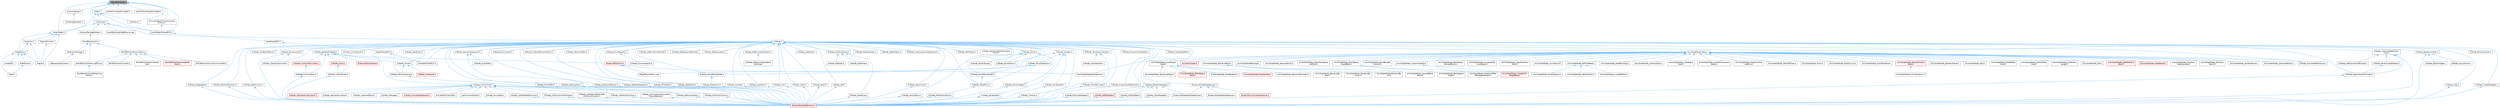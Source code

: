 digraph "ObjectResource.h"
{
 // INTERACTIVE_SVG=YES
 // LATEX_PDF_SIZE
  bgcolor="transparent";
  edge [fontname=Helvetica,fontsize=10,labelfontname=Helvetica,labelfontsize=10];
  node [fontname=Helvetica,fontsize=10,shape=box,height=0.2,width=0.4];
  Node1 [id="Node000001",label="ObjectResource.h",height=0.2,width=0.4,color="gray40", fillcolor="grey60", style="filled", fontcolor="black",tooltip=" "];
  Node1 -> Node2 [id="edge1_Node000001_Node000002",dir="back",color="steelblue1",style="solid",tooltip=" "];
  Node2 [id="Node000002",label="ArchiveUObjectFromStructured\lArchive.h",height=0.2,width=0.4,color="grey40", fillcolor="white", style="filled",URL="$d2/d52/ArchiveUObjectFromStructuredArchive_8h.html",tooltip=" "];
  Node2 -> Node3 [id="edge2_Node000002_Node000003",dir="back",color="steelblue1",style="solid",tooltip=" "];
  Node3 [id="Node000003",label="CoreUObjectSharedPCH.h",height=0.2,width=0.4,color="grey40", fillcolor="white", style="filled",URL="$de/d2f/CoreUObjectSharedPCH_8h.html",tooltip=" "];
  Node3 -> Node4 [id="edge3_Node000003_Node000004",dir="back",color="steelblue1",style="solid",tooltip=" "];
  Node4 [id="Node000004",label="SlateSharedPCH.h",height=0.2,width=0.4,color="grey40", fillcolor="white", style="filled",URL="$d1/dfc/SlateSharedPCH_8h.html",tooltip=" "];
  Node4 -> Node5 [id="edge4_Node000004_Node000005",dir="back",color="steelblue1",style="solid",tooltip=" "];
  Node5 [id="Node000005",label="EngineSharedPCH.h",height=0.2,width=0.4,color="grey40", fillcolor="white", style="filled",URL="$dc/dbb/EngineSharedPCH_8h.html",tooltip=" "];
  Node5 -> Node6 [id="edge5_Node000005_Node000006",dir="back",color="steelblue1",style="solid",tooltip=" "];
  Node6 [id="Node000006",label="UnrealEdSharedPCH.h",height=0.2,width=0.4,color="grey40", fillcolor="white", style="filled",URL="$d1/de6/UnrealEdSharedPCH_8h.html",tooltip=" "];
  Node1 -> Node7 [id="edge6_Node000001_Node000007",dir="back",color="steelblue1",style="solid",tooltip=" "];
  Node7 [id="Node000007",label="AsyncLoading2.h",height=0.2,width=0.4,color="grey40", fillcolor="white", style="filled",URL="$dd/db7/AsyncLoading2_8h.html",tooltip=" "];
  Node7 -> Node8 [id="edge7_Node000007_Node000008",dir="back",color="steelblue1",style="solid",tooltip=" "];
  Node8 [id="Node000008",label="ZenPackageHeader.h",height=0.2,width=0.4,color="grey40", fillcolor="white", style="filled",URL="$df/dfa/ZenPackageHeader_8h.html",tooltip=" "];
  Node1 -> Node9 [id="edge8_Node000001_Node000009",dir="back",color="steelblue1",style="solid",tooltip=" "];
  Node9 [id="Node000009",label="CoreUObject.h",height=0.2,width=0.4,color="grey40", fillcolor="white", style="filled",URL="$d0/ded/CoreUObject_8h.html",tooltip=" "];
  Node9 -> Node10 [id="edge9_Node000009_Node000010",dir="back",color="steelblue1",style="solid",tooltip=" "];
  Node10 [id="Node000010",label="Engine.h",height=0.2,width=0.4,color="grey40", fillcolor="white", style="filled",URL="$d1/d34/Public_2Engine_8h.html",tooltip=" "];
  Node9 -> Node11 [id="edge10_Node000009_Node000011",dir="back",color="steelblue1",style="solid",tooltip=" "];
  Node11 [id="Node000011",label="EngineMinimal.h",height=0.2,width=0.4,color="grey40", fillcolor="white", style="filled",URL="$d0/d2c/EngineMinimal_8h.html",tooltip=" "];
  Node11 -> Node10 [id="edge11_Node000011_Node000010",dir="back",color="steelblue1",style="solid",tooltip=" "];
  Node9 -> Node12 [id="edge12_Node000009_Node000012",dir="back",color="steelblue1",style="solid",tooltip=" "];
  Node12 [id="Node000012",label="SlateBasics.h",height=0.2,width=0.4,color="grey40", fillcolor="white", style="filled",URL="$da/d2f/SlateBasics_8h.html",tooltip=" "];
  Node12 -> Node10 [id="edge13_Node000012_Node000010",dir="back",color="steelblue1",style="solid",tooltip=" "];
  Node12 -> Node13 [id="edge14_Node000012_Node000013",dir="back",color="steelblue1",style="solid",tooltip=" "];
  Node13 [id="Node000013",label="Slate.h",height=0.2,width=0.4,color="grey40", fillcolor="white", style="filled",URL="$d2/dc0/Slate_8h.html",tooltip=" "];
  Node12 -> Node14 [id="edge15_Node000012_Node000014",dir="back",color="steelblue1",style="solid",tooltip=" "];
  Node14 [id="Node000014",label="SlateExtras.h",height=0.2,width=0.4,color="grey40", fillcolor="white", style="filled",URL="$d8/dec/SlateExtras_8h.html",tooltip=" "];
  Node14 -> Node13 [id="edge16_Node000014_Node000013",dir="back",color="steelblue1",style="solid",tooltip=" "];
  Node12 -> Node15 [id="edge17_Node000012_Node000015",dir="back",color="steelblue1",style="solid",tooltip=" "];
  Node15 [id="Node000015",label="UnrealEd.h",height=0.2,width=0.4,color="grey40", fillcolor="white", style="filled",URL="$d2/d5f/UnrealEd_8h.html",tooltip=" "];
  Node9 -> Node16 [id="edge18_Node000009_Node000016",dir="back",color="steelblue1",style="solid",tooltip=" "];
  Node16 [id="Node000016",label="SlateCore.h",height=0.2,width=0.4,color="grey40", fillcolor="white", style="filled",URL="$dc/d03/SlateCore_8h.html",tooltip=" "];
  Node16 -> Node10 [id="edge19_Node000016_Node000010",dir="back",color="steelblue1",style="solid",tooltip=" "];
  Node16 -> Node12 [id="edge20_Node000016_Node000012",dir="back",color="steelblue1",style="solid",tooltip=" "];
  Node1 -> Node3 [id="edge21_Node000001_Node000003",dir="back",color="steelblue1",style="solid",tooltip=" "];
  Node1 -> Node17 [id="edge22_Node000001_Node000017",dir="back",color="steelblue1",style="solid",tooltip=" "];
  Node17 [id="Node000017",label="JsonArchiveInputFormatter.h",height=0.2,width=0.4,color="grey40", fillcolor="white", style="filled",URL="$d7/dac/JsonArchiveInputFormatter_8h.html",tooltip=" "];
  Node1 -> Node18 [id="edge23_Node000001_Node000018",dir="back",color="steelblue1",style="solid",tooltip=" "];
  Node18 [id="Node000018",label="JsonArchiveOutputFormatter.h",height=0.2,width=0.4,color="grey40", fillcolor="white", style="filled",URL="$d7/d77/JsonArchiveOutputFormatter_8h.html",tooltip=" "];
  Node1 -> Node19 [id="edge24_Node000001_Node000019",dir="back",color="steelblue1",style="solid",tooltip=" "];
  Node19 [id="Node000019",label="Linker.h",height=0.2,width=0.4,color="grey40", fillcolor="white", style="filled",URL="$d8/d3d/Linker_8h.html",tooltip=" "];
  Node19 -> Node9 [id="edge25_Node000019_Node000009",dir="back",color="steelblue1",style="solid",tooltip=" "];
  Node19 -> Node3 [id="edge26_Node000019_Node000003",dir="back",color="steelblue1",style="solid",tooltip=" "];
  Node19 -> Node20 [id="edge27_Node000019_Node000020",dir="back",color="steelblue1",style="solid",tooltip=" "];
  Node20 [id="Node000020",label="LinkerLoad.h",height=0.2,width=0.4,color="grey40", fillcolor="white", style="filled",URL="$d7/def/LinkerLoad_8h.html",tooltip=" "];
  Node20 -> Node9 [id="edge28_Node000020_Node000009",dir="back",color="steelblue1",style="solid",tooltip=" "];
  Node20 -> Node3 [id="edge29_Node000020_Node000003",dir="back",color="steelblue1",style="solid",tooltip=" "];
  Node20 -> Node21 [id="edge30_Node000020_Node000021",dir="back",color="steelblue1",style="solid",tooltip=" "];
  Node21 [id="Node000021",label="ExternalPackageHelper.h",height=0.2,width=0.4,color="grey40", fillcolor="white", style="filled",URL="$d3/d2f/ExternalPackageHelper_8h.html",tooltip=" "];
  Node21 -> Node22 [id="edge31_Node000021_Node000022",dir="back",color="steelblue1",style="solid",tooltip=" "];
  Node22 [id="Node000022",label="WorldDataLayers.h",height=0.2,width=0.4,color="grey40", fillcolor="white", style="filled",URL="$d1/d1d/WorldDataLayers_8h.html",tooltip=" "];
  Node22 -> Node23 [id="edge32_Node000022_Node000023",dir="back",color="steelblue1",style="solid",tooltip=" "];
  Node23 [id="Node000023",label="DataLayerManager.h",height=0.2,width=0.4,color="grey40", fillcolor="white", style="filled",URL="$de/d96/DataLayerManager_8h.html",tooltip=" "];
  Node23 -> Node24 [id="edge33_Node000023_Node000024",dir="back",color="steelblue1",style="solid",tooltip=" "];
  Node24 [id="Node000024",label="DataLayerSubsystem.h",height=0.2,width=0.4,color="grey40", fillcolor="white", style="filled",URL="$d2/d5d/DataLayerSubsystem_8h.html",tooltip=" "];
  Node22 -> Node25 [id="edge34_Node000022_Node000025",dir="back",color="steelblue1",style="solid",tooltip=" "];
  Node25 [id="Node000025",label="WorldPartitionRuntimeHash.h",height=0.2,width=0.4,color="grey40", fillcolor="white", style="filled",URL="$d9/df1/WorldPartitionRuntimeHash_8h.html",tooltip=" "];
  Node25 -> Node26 [id="edge35_Node000025_Node000026",dir="back",color="steelblue1",style="solid",tooltip=" "];
  Node26 [id="Node000026",label="WorldPartitionConvertCommandlet.h",height=0.2,width=0.4,color="grey40", fillcolor="white", style="filled",URL="$db/d15/WorldPartitionConvertCommandlet_8h.html",tooltip=" "];
  Node25 -> Node27 [id="edge36_Node000025_Node000027",dir="back",color="steelblue1",style="solid",tooltip=" "];
  Node27 [id="Node000027",label="WorldPartitionConverter.h",height=0.2,width=0.4,color="grey40", fillcolor="white", style="filled",URL="$dc/df8/WorldPartitionConverter_8h.html",tooltip=" "];
  Node25 -> Node28 [id="edge37_Node000025_Node000028",dir="back",color="steelblue1",style="solid",tooltip=" "];
  Node28 [id="Node000028",label="WorldPartitionRuntimeHash\lSet.h",height=0.2,width=0.4,color="grey40", fillcolor="white", style="filled",URL="$d7/d94/WorldPartitionRuntimeHashSet_8h.html",tooltip=" "];
  Node25 -> Node29 [id="edge38_Node000025_Node000029",dir="back",color="steelblue1",style="solid",tooltip=" "];
  Node29 [id="Node000029",label="WorldPartitionRuntimeSpatial\lHash.h",height=0.2,width=0.4,color="red", fillcolor="#FFF0F0", style="filled",URL="$da/dbe/WorldPartitionRuntimeSpatialHash_8h.html",tooltip=" "];
  Node25 -> Node31 [id="edge39_Node000025_Node000031",dir="back",color="steelblue1",style="solid",tooltip=" "];
  Node31 [id="Node000031",label="WorldPartitionStreamingPolicy.h",height=0.2,width=0.4,color="grey40", fillcolor="white", style="filled",URL="$d8/d37/WorldPartitionStreamingPolicy_8h.html",tooltip=" "];
  Node31 -> Node32 [id="edge40_Node000031_Node000032",dir="back",color="steelblue1",style="solid",tooltip=" "];
  Node32 [id="Node000032",label="WorldPartitionLevelStreaming\lPolicy.h",height=0.2,width=0.4,color="grey40", fillcolor="white", style="filled",URL="$d4/d14/WorldPartitionLevelStreamingPolicy_8h.html",tooltip=" "];
  Node22 -> Node31 [id="edge41_Node000022_Node000031",dir="back",color="steelblue1",style="solid",tooltip=" "];
  Node20 -> Node33 [id="edge42_Node000020_Node000033",dir="back",color="steelblue1",style="solid",tooltip=" "];
  Node33 [id="Node000033",label="K2Node.h",height=0.2,width=0.4,color="grey40", fillcolor="white", style="filled",URL="$d5/d94/K2Node_8h.html",tooltip=" "];
  Node33 -> Node34 [id="edge43_Node000033_Node000034",dir="back",color="steelblue1",style="solid",tooltip=" "];
  Node34 [id="Node000034",label="AnimGraphNode_Base.h",height=0.2,width=0.4,color="grey40", fillcolor="white", style="filled",URL="$d0/dfb/AnimGraphNode__Base_8h.html",tooltip=" "];
  Node34 -> Node35 [id="edge44_Node000034_Node000035",dir="back",color="steelblue1",style="solid",tooltip=" "];
  Node35 [id="Node000035",label="AnimGraphNodeAlphaOptions.h",height=0.2,width=0.4,color="grey40", fillcolor="white", style="filled",URL="$d6/df6/AnimGraphNodeAlphaOptions_8h.html",tooltip=" "];
  Node34 -> Node36 [id="edge45_Node000034_Node000036",dir="back",color="steelblue1",style="solid",tooltip=" "];
  Node36 [id="Node000036",label="AnimGraphNodeBinding.h",height=0.2,width=0.4,color="grey40", fillcolor="white", style="filled",URL="$d6/d3b/AnimGraphNodeBinding_8h.html",tooltip=" "];
  Node34 -> Node37 [id="edge46_Node000034_Node000037",dir="back",color="steelblue1",style="solid",tooltip=" "];
  Node37 [id="Node000037",label="AnimGraphNode_ApplyAdditive.h",height=0.2,width=0.4,color="grey40", fillcolor="white", style="filled",URL="$da/d67/AnimGraphNode__ApplyAdditive_8h.html",tooltip=" "];
  Node34 -> Node38 [id="edge47_Node000034_Node000038",dir="back",color="steelblue1",style="solid",tooltip=" "];
  Node38 [id="Node000038",label="AnimGraphNode_ApplyMeshSpace\lAdditive.h",height=0.2,width=0.4,color="grey40", fillcolor="white", style="filled",URL="$dd/dc4/AnimGraphNode__ApplyMeshSpaceAdditive_8h.html",tooltip=" "];
  Node34 -> Node39 [id="edge48_Node000034_Node000039",dir="back",color="steelblue1",style="solid",tooltip=" "];
  Node39 [id="Node000039",label="AnimGraphNode_AssetPlayer\lBase.h",height=0.2,width=0.4,color="grey40", fillcolor="white", style="filled",URL="$d1/d4f/AnimGraphNode__AssetPlayerBase_8h.html",tooltip=" "];
  Node39 -> Node40 [id="edge49_Node000039_Node000040",dir="back",color="steelblue1",style="solid",tooltip=" "];
  Node40 [id="Node000040",label="AnimGraphNode_BlendSpace\lBase.h",height=0.2,width=0.4,color="red", fillcolor="#FFF0F0", style="filled",URL="$d7/d6d/AnimGraphNode__BlendSpaceBase_8h.html",tooltip=" "];
  Node39 -> Node45 [id="edge50_Node000039_Node000045",dir="back",color="steelblue1",style="solid",tooltip=" "];
  Node45 [id="Node000045",label="AnimGraphNode_PoseByName.h",height=0.2,width=0.4,color="grey40", fillcolor="white", style="filled",URL="$d7/d02/AnimGraphNode__PoseByName_8h.html",tooltip=" "];
  Node39 -> Node46 [id="edge51_Node000039_Node000046",dir="back",color="steelblue1",style="solid",tooltip=" "];
  Node46 [id="Node000046",label="AnimGraphNode_PoseHandler.h",height=0.2,width=0.4,color="red", fillcolor="#FFF0F0", style="filled",URL="$df/dfb/AnimGraphNode__PoseHandler_8h.html",tooltip=" "];
  Node39 -> Node49 [id="edge52_Node000039_Node000049",dir="back",color="steelblue1",style="solid",tooltip=" "];
  Node49 [id="Node000049",label="AnimGraphNode_SequenceEvaluator.h",height=0.2,width=0.4,color="grey40", fillcolor="white", style="filled",URL="$d1/d1c/AnimGraphNode__SequenceEvaluator_8h.html",tooltip=" "];
  Node39 -> Node50 [id="edge53_Node000039_Node000050",dir="back",color="steelblue1",style="solid",tooltip=" "];
  Node50 [id="Node000050",label="AnimGraphNode_SequencePlayer.h",height=0.2,width=0.4,color="grey40", fillcolor="white", style="filled",URL="$d2/d91/AnimGraphNode__SequencePlayer_8h.html",tooltip=" "];
  Node34 -> Node51 [id="edge54_Node000034_Node000051",dir="back",color="steelblue1",style="solid",tooltip=" "];
  Node51 [id="Node000051",label="AnimGraphNode_BlendBoneBy\lChannel.h",height=0.2,width=0.4,color="grey40", fillcolor="white", style="filled",URL="$de/da9/AnimGraphNode__BlendBoneByChannel_8h.html",tooltip=" "];
  Node34 -> Node52 [id="edge55_Node000034_Node000052",dir="back",color="steelblue1",style="solid",tooltip=" "];
  Node52 [id="Node000052",label="AnimGraphNode_BlendListBase.h",height=0.2,width=0.4,color="grey40", fillcolor="white", style="filled",URL="$d7/d20/AnimGraphNode__BlendListBase_8h.html",tooltip=" "];
  Node52 -> Node53 [id="edge56_Node000052_Node000053",dir="back",color="steelblue1",style="solid",tooltip=" "];
  Node53 [id="Node000053",label="AnimGraphNode_BlendListBy\lBool.h",height=0.2,width=0.4,color="grey40", fillcolor="white", style="filled",URL="$d9/d9d/AnimGraphNode__BlendListByBool_8h.html",tooltip=" "];
  Node52 -> Node54 [id="edge57_Node000052_Node000054",dir="back",color="steelblue1",style="solid",tooltip=" "];
  Node54 [id="Node000054",label="AnimGraphNode_BlendListBy\lEnum.h",height=0.2,width=0.4,color="grey40", fillcolor="white", style="filled",URL="$de/d60/AnimGraphNode__BlendListByEnum_8h.html",tooltip=" "];
  Node52 -> Node55 [id="edge58_Node000052_Node000055",dir="back",color="steelblue1",style="solid",tooltip=" "];
  Node55 [id="Node000055",label="AnimGraphNode_BlendListBy\lInt.h",height=0.2,width=0.4,color="grey40", fillcolor="white", style="filled",URL="$dc/df2/AnimGraphNode__BlendListByInt_8h.html",tooltip=" "];
  Node52 -> Node56 [id="edge59_Node000052_Node000056",dir="back",color="steelblue1",style="solid",tooltip=" "];
  Node56 [id="Node000056",label="AnimGraphNode_LayeredBone\lBlend.h",height=0.2,width=0.4,color="grey40", fillcolor="white", style="filled",URL="$d2/d01/AnimGraphNode__LayeredBoneBlend_8h.html",tooltip=" "];
  Node34 -> Node57 [id="edge60_Node000034_Node000057",dir="back",color="steelblue1",style="solid",tooltip=" "];
  Node57 [id="Node000057",label="AnimGraphNode_BlendSpace\lGraphBase.h",height=0.2,width=0.4,color="grey40", fillcolor="white", style="filled",URL="$d6/d44/AnimGraphNode__BlendSpaceGraphBase_8h.html",tooltip=" "];
  Node57 -> Node58 [id="edge61_Node000057_Node000058",dir="back",color="steelblue1",style="solid",tooltip=" "];
  Node58 [id="Node000058",label="AnimGraphNode_BlendSpace\lGraph.h",height=0.2,width=0.4,color="grey40", fillcolor="white", style="filled",URL="$d7/d81/AnimGraphNode__BlendSpaceGraph_8h.html",tooltip=" "];
  Node57 -> Node59 [id="edge62_Node000057_Node000059",dir="back",color="steelblue1",style="solid",tooltip=" "];
  Node59 [id="Node000059",label="AnimGraphNode_RotationOffset\lBlendSpaceGraph.h",height=0.2,width=0.4,color="grey40", fillcolor="white", style="filled",URL="$d0/d4c/AnimGraphNode__RotationOffsetBlendSpaceGraph_8h.html",tooltip=" "];
  Node34 -> Node60 [id="edge63_Node000034_Node000060",dir="back",color="steelblue1",style="solid",tooltip=" "];
  Node60 [id="Node000060",label="AnimGraphNode_BlendSpace\lSampleResult.h",height=0.2,width=0.4,color="grey40", fillcolor="white", style="filled",URL="$de/df8/AnimGraphNode__BlendSpaceSampleResult_8h.html",tooltip=" "];
  Node34 -> Node61 [id="edge64_Node000034_Node000061",dir="back",color="steelblue1",style="solid",tooltip=" "];
  Node61 [id="Node000061",label="AnimGraphNode_ComponentTo\lLocalSpace.h",height=0.2,width=0.4,color="grey40", fillcolor="white", style="filled",URL="$d1/d3f/AnimGraphNode__ComponentToLocalSpace_8h.html",tooltip=" "];
  Node34 -> Node62 [id="edge65_Node000034_Node000062",dir="back",color="steelblue1",style="solid",tooltip=" "];
  Node62 [id="Node000062",label="AnimGraphNode_CopyPoseFrom\lMesh.h",height=0.2,width=0.4,color="grey40", fillcolor="white", style="filled",URL="$d6/d71/AnimGraphNode__CopyPoseFromMesh_8h.html",tooltip=" "];
  Node34 -> Node63 [id="edge66_Node000034_Node000063",dir="back",color="steelblue1",style="solid",tooltip=" "];
  Node63 [id="Node000063",label="AnimGraphNode_CurveSource.h",height=0.2,width=0.4,color="grey40", fillcolor="white", style="filled",URL="$dc/de5/AnimGraphNode__CurveSource_8h.html",tooltip=" "];
  Node34 -> Node64 [id="edge67_Node000034_Node000064",dir="back",color="steelblue1",style="solid",tooltip=" "];
  Node64 [id="Node000064",label="AnimGraphNode_CustomProperty.h",height=0.2,width=0.4,color="grey40", fillcolor="white", style="filled",URL="$d8/d3f/AnimGraphNode__CustomProperty_8h.html",tooltip=" "];
  Node64 -> Node65 [id="edge68_Node000064_Node000065",dir="back",color="steelblue1",style="solid",tooltip=" "];
  Node65 [id="Node000065",label="AnimGraphNode_LinkedAnim\lGraphBase.h",height=0.2,width=0.4,color="red", fillcolor="#FFF0F0", style="filled",URL="$d5/de1/AnimGraphNode__LinkedAnimGraphBase_8h.html",tooltip=" "];
  Node34 -> Node68 [id="edge69_Node000034_Node000068",dir="back",color="steelblue1",style="solid",tooltip=" "];
  Node68 [id="Node000068",label="AnimGraphNode_DeadBlending.h",height=0.2,width=0.4,color="grey40", fillcolor="white", style="filled",URL="$d8/d73/AnimGraphNode__DeadBlending_8h.html",tooltip=" "];
  Node34 -> Node69 [id="edge70_Node000034_Node000069",dir="back",color="steelblue1",style="solid",tooltip=" "];
  Node69 [id="Node000069",label="AnimGraphNode_Inertialization.h",height=0.2,width=0.4,color="grey40", fillcolor="white", style="filled",URL="$d7/d66/AnimGraphNode__Inertialization_8h.html",tooltip=" "];
  Node34 -> Node70 [id="edge71_Node000034_Node000070",dir="back",color="steelblue1",style="solid",tooltip=" "];
  Node70 [id="Node000070",label="AnimGraphNode_LinkedInput\lPose.h",height=0.2,width=0.4,color="grey40", fillcolor="white", style="filled",URL="$d7/d8c/AnimGraphNode__LinkedInputPose_8h.html",tooltip=" "];
  Node34 -> Node71 [id="edge72_Node000034_Node000071",dir="back",color="steelblue1",style="solid",tooltip=" "];
  Node71 [id="Node000071",label="AnimGraphNode_LocalToComponent\lSpace.h",height=0.2,width=0.4,color="grey40", fillcolor="white", style="filled",URL="$d6/d01/AnimGraphNode__LocalToComponentSpace_8h.html",tooltip=" "];
  Node34 -> Node72 [id="edge73_Node000034_Node000072",dir="back",color="steelblue1",style="solid",tooltip=" "];
  Node72 [id="Node000072",label="AnimGraphNode_MakeDynamic\lAdditive.h",height=0.2,width=0.4,color="grey40", fillcolor="white", style="filled",URL="$d4/dc9/AnimGraphNode__MakeDynamicAdditive_8h.html",tooltip=" "];
  Node34 -> Node73 [id="edge74_Node000034_Node000073",dir="back",color="steelblue1",style="solid",tooltip=" "];
  Node73 [id="Node000073",label="AnimGraphNode_MeshRefPose.h",height=0.2,width=0.4,color="grey40", fillcolor="white", style="filled",URL="$d3/d58/AnimGraphNode__MeshRefPose_8h.html",tooltip=" "];
  Node34 -> Node74 [id="edge75_Node000034_Node000074",dir="back",color="steelblue1",style="solid",tooltip=" "];
  Node74 [id="Node000074",label="AnimGraphNode_Mirror.h",height=0.2,width=0.4,color="grey40", fillcolor="white", style="filled",URL="$de/d96/AnimGraphNode__Mirror_8h.html",tooltip=" "];
  Node34 -> Node75 [id="edge76_Node000034_Node000075",dir="back",color="steelblue1",style="solid",tooltip=" "];
  Node75 [id="Node000075",label="AnimGraphNode_ModifyCurve.h",height=0.2,width=0.4,color="grey40", fillcolor="white", style="filled",URL="$d5/d09/AnimGraphNode__ModifyCurve_8h.html",tooltip=" "];
  Node34 -> Node76 [id="edge77_Node000034_Node000076",dir="back",color="steelblue1",style="solid",tooltip=" "];
  Node76 [id="Node000076",label="AnimGraphNode_MultiWayBlend.h",height=0.2,width=0.4,color="grey40", fillcolor="white", style="filled",URL="$dd/dcb/AnimGraphNode__MultiWayBlend_8h.html",tooltip=" "];
  Node34 -> Node77 [id="edge78_Node000034_Node000077",dir="back",color="steelblue1",style="solid",tooltip=" "];
  Node77 [id="Node000077",label="AnimGraphNode_PoseSnapshot.h",height=0.2,width=0.4,color="grey40", fillcolor="white", style="filled",URL="$d1/d92/AnimGraphNode__PoseSnapshot_8h.html",tooltip=" "];
  Node34 -> Node78 [id="edge79_Node000034_Node000078",dir="back",color="steelblue1",style="solid",tooltip=" "];
  Node78 [id="Node000078",label="AnimGraphNode_RandomPlayer.h",height=0.2,width=0.4,color="grey40", fillcolor="white", style="filled",URL="$dc/d48/AnimGraphNode__RandomPlayer_8h.html",tooltip=" "];
  Node34 -> Node79 [id="edge80_Node000034_Node000079",dir="back",color="steelblue1",style="solid",tooltip=" "];
  Node79 [id="Node000079",label="AnimGraphNode_RefPoseBase.h",height=0.2,width=0.4,color="grey40", fillcolor="white", style="filled",URL="$d8/d34/AnimGraphNode__RefPoseBase_8h.html",tooltip=" "];
  Node79 -> Node80 [id="edge81_Node000079_Node000080",dir="back",color="steelblue1",style="solid",tooltip=" "];
  Node80 [id="Node000080",label="AnimGraphNode_IdentityPose.h",height=0.2,width=0.4,color="grey40", fillcolor="white", style="filled",URL="$d8/dac/AnimGraphNode__IdentityPose_8h.html",tooltip=" "];
  Node79 -> Node81 [id="edge82_Node000079_Node000081",dir="back",color="steelblue1",style="solid",tooltip=" "];
  Node81 [id="Node000081",label="AnimGraphNode_LocalRefPose.h",height=0.2,width=0.4,color="grey40", fillcolor="white", style="filled",URL="$df/d6f/AnimGraphNode__LocalRefPose_8h.html",tooltip=" "];
  Node79 -> Node77 [id="edge83_Node000079_Node000077",dir="back",color="steelblue1",style="solid",tooltip=" "];
  Node34 -> Node82 [id="edge84_Node000034_Node000082",dir="back",color="steelblue1",style="solid",tooltip=" "];
  Node82 [id="Node000082",label="AnimGraphNode_Root.h",height=0.2,width=0.4,color="grey40", fillcolor="white", style="filled",URL="$d2/d39/AnimGraphNode__Root_8h.html",tooltip=" "];
  Node34 -> Node83 [id="edge85_Node000034_Node000083",dir="back",color="steelblue1",style="solid",tooltip=" "];
  Node83 [id="Node000083",label="AnimGraphNode_RotateRoot\lBone.h",height=0.2,width=0.4,color="grey40", fillcolor="white", style="filled",URL="$d4/de0/AnimGraphNode__RotateRootBone_8h.html",tooltip=" "];
  Node34 -> Node84 [id="edge86_Node000034_Node000084",dir="back",color="steelblue1",style="solid",tooltip=" "];
  Node84 [id="Node000084",label="AnimGraphNode_SaveCached\lPose.h",height=0.2,width=0.4,color="grey40", fillcolor="white", style="filled",URL="$df/d5e/AnimGraphNode__SaveCachedPose_8h.html",tooltip=" "];
  Node34 -> Node85 [id="edge87_Node000034_Node000085",dir="back",color="steelblue1",style="solid",tooltip=" "];
  Node85 [id="Node000085",label="AnimGraphNode_ScaleChain\lLength.h",height=0.2,width=0.4,color="grey40", fillcolor="white", style="filled",URL="$d9/df8/AnimGraphNode__ScaleChainLength_8h.html",tooltip=" "];
  Node34 -> Node86 [id="edge88_Node000034_Node000086",dir="back",color="steelblue1",style="solid",tooltip=" "];
  Node86 [id="Node000086",label="AnimGraphNode_SkeletalControl\lBase.h",height=0.2,width=0.4,color="red", fillcolor="#FFF0F0", style="filled",URL="$d9/dff/AnimGraphNode__SkeletalControlBase_8h.html",tooltip=" "];
  Node86 -> Node87 [id="edge89_Node000086_Node000087",dir="back",color="steelblue1",style="solid",tooltip=" "];
  Node87 [id="Node000087",label="AnimGraphNode_AnimDynamics.h",height=0.2,width=0.4,color="grey40", fillcolor="white", style="filled",URL="$da/dc2/AnimGraphNode__AnimDynamics_8h.html",tooltip=" "];
  Node34 -> Node111 [id="edge90_Node000034_Node000111",dir="back",color="steelblue1",style="solid",tooltip=" "];
  Node111 [id="Node000111",label="AnimGraphNode_Slot.h",height=0.2,width=0.4,color="grey40", fillcolor="white", style="filled",URL="$df/d63/AnimGraphNode__Slot_8h.html",tooltip=" "];
  Node34 -> Node112 [id="edge91_Node000034_Node000112",dir="back",color="steelblue1",style="solid",tooltip=" "];
  Node112 [id="Node000112",label="AnimGraphNode_StateMachine\lBase.h",height=0.2,width=0.4,color="red", fillcolor="#FFF0F0", style="filled",URL="$dc/d11/AnimGraphNode__StateMachineBase_8h.html",tooltip=" "];
  Node34 -> Node114 [id="edge92_Node000034_Node000114",dir="back",color="steelblue1",style="solid",tooltip=" "];
  Node114 [id="Node000114",label="AnimGraphNode_StateResult.h",height=0.2,width=0.4,color="red", fillcolor="#FFF0F0", style="filled",URL="$d3/d7e/AnimGraphNode__StateResult_8h.html",tooltip=" "];
  Node34 -> Node116 [id="edge93_Node000034_Node000116",dir="back",color="steelblue1",style="solid",tooltip=" "];
  Node116 [id="Node000116",label="AnimGraphNode_Transition\lPoseEvaluator.h",height=0.2,width=0.4,color="grey40", fillcolor="white", style="filled",URL="$d8/dec/AnimGraphNode__TransitionPoseEvaluator_8h.html",tooltip=" "];
  Node34 -> Node117 [id="edge94_Node000034_Node000117",dir="back",color="steelblue1",style="solid",tooltip=" "];
  Node117 [id="Node000117",label="AnimGraphNode_Transition\lResult.h",height=0.2,width=0.4,color="grey40", fillcolor="white", style="filled",URL="$d7/d74/AnimGraphNode__TransitionResult_8h.html",tooltip=" "];
  Node34 -> Node118 [id="edge95_Node000034_Node000118",dir="back",color="steelblue1",style="solid",tooltip=" "];
  Node118 [id="Node000118",label="AnimGraphNode_TwoWayBlend.h",height=0.2,width=0.4,color="grey40", fillcolor="white", style="filled",URL="$d0/df0/AnimGraphNode__TwoWayBlend_8h.html",tooltip=" "];
  Node34 -> Node119 [id="edge96_Node000034_Node000119",dir="back",color="steelblue1",style="solid",tooltip=" "];
  Node119 [id="Node000119",label="AnimGraphNode_UseCachedPose.h",height=0.2,width=0.4,color="grey40", fillcolor="white", style="filled",URL="$d8/d30/AnimGraphNode__UseCachedPose_8h.html",tooltip=" "];
  Node34 -> Node120 [id="edge97_Node000034_Node000120",dir="back",color="steelblue1",style="solid",tooltip=" "];
  Node120 [id="Node000120",label="AnimationGraph.h",height=0.2,width=0.4,color="red", fillcolor="#FFF0F0", style="filled",URL="$df/d2e/AnimationGraph_8h.html",tooltip=" "];
  Node34 -> Node125 [id="edge98_Node000034_Node000125",dir="back",color="steelblue1",style="solid",tooltip=" "];
  Node125 [id="Node000125",label="K2Node_AnimNodeReference.h",height=0.2,width=0.4,color="grey40", fillcolor="white", style="filled",URL="$d2/d81/K2Node__AnimNodeReference_8h.html",tooltip=" "];
  Node33 -> Node126 [id="edge99_Node000033_Node000126",dir="back",color="steelblue1",style="solid",tooltip=" "];
  Node126 [id="Node000126",label="BlueprintFieldNodeSpawner.h",height=0.2,width=0.4,color="grey40", fillcolor="white", style="filled",URL="$da/d70/BlueprintFieldNodeSpawner_8h.html",tooltip=" "];
  Node126 -> Node127 [id="edge100_Node000126_Node000127",dir="back",color="steelblue1",style="solid",tooltip=" "];
  Node127 [id="Node000127",label="BlueprintDelegateNodeSpawner.h",height=0.2,width=0.4,color="grey40", fillcolor="white", style="filled",URL="$dc/d16/BlueprintDelegateNodeSpawner_8h.html",tooltip=" "];
  Node126 -> Node128 [id="edge101_Node000126_Node000128",dir="back",color="steelblue1",style="solid",tooltip=" "];
  Node128 [id="Node000128",label="BlueprintFunctionNodeSpawner.h",height=0.2,width=0.4,color="red", fillcolor="#FFF0F0", style="filled",URL="$d0/d59/BlueprintFunctionNodeSpawner_8h.html",tooltip=" "];
  Node126 -> Node130 [id="edge102_Node000126_Node000130",dir="back",color="steelblue1",style="solid",tooltip=" "];
  Node130 [id="Node000130",label="BlueprintVariableNodeSpawner.h",height=0.2,width=0.4,color="grey40", fillcolor="white", style="filled",URL="$db/dba/BlueprintVariableNodeSpawner_8h.html",tooltip=" "];
  Node33 -> Node125 [id="edge103_Node000033_Node000125",dir="back",color="steelblue1",style="solid",tooltip=" "];
  Node33 -> Node131 [id="edge104_Node000033_Node000131",dir="back",color="steelblue1",style="solid",tooltip=" "];
  Node131 [id="Node000131",label="K2Node_AssignmentStatement.h",height=0.2,width=0.4,color="grey40", fillcolor="white", style="filled",URL="$d1/d32/K2Node__AssignmentStatement_8h.html",tooltip=" "];
  Node131 -> Node132 [id="edge105_Node000131_Node000132",dir="back",color="steelblue1",style="solid",tooltip=" "];
  Node132 [id="Node000132",label="BlueprintGraphDefinitions.h",height=0.2,width=0.4,color="red", fillcolor="#FFF0F0", style="filled",URL="$d7/d5e/BlueprintGraphDefinitions_8h.html",tooltip=" "];
  Node33 -> Node134 [id="edge106_Node000033_Node000134",dir="back",color="steelblue1",style="solid",tooltip=" "];
  Node134 [id="Node000134",label="K2Node_BaseAsyncTask.h",height=0.2,width=0.4,color="grey40", fillcolor="white", style="filled",URL="$d5/db7/K2Node__BaseAsyncTask_8h.html",tooltip=" "];
  Node134 -> Node132 [id="edge107_Node000134_Node000132",dir="back",color="steelblue1",style="solid",tooltip=" "];
  Node134 -> Node135 [id="edge108_Node000134_Node000135",dir="back",color="steelblue1",style="solid",tooltip=" "];
  Node135 [id="Node000135",label="K2Node_AsyncAction.h",height=0.2,width=0.4,color="grey40", fillcolor="white", style="filled",URL="$df/d26/K2Node__AsyncAction_8h.html",tooltip=" "];
  Node134 -> Node136 [id="edge109_Node000134_Node000136",dir="back",color="steelblue1",style="solid",tooltip=" "];
  Node136 [id="Node000136",label="K2Node_PlayMontage.h",height=0.2,width=0.4,color="grey40", fillcolor="white", style="filled",URL="$d6/d6a/K2Node__PlayMontage_8h.html",tooltip=" "];
  Node33 -> Node137 [id="edge110_Node000033_Node000137",dir="back",color="steelblue1",style="solid",tooltip=" "];
  Node137 [id="Node000137",label="K2Node_BaseMCDelegate.h",height=0.2,width=0.4,color="grey40", fillcolor="white", style="filled",URL="$dd/d9b/K2Node__BaseMCDelegate_8h.html",tooltip=" "];
  Node137 -> Node127 [id="edge111_Node000137_Node000127",dir="back",color="steelblue1",style="solid",tooltip=" "];
  Node137 -> Node138 [id="edge112_Node000137_Node000138",dir="back",color="steelblue1",style="solid",tooltip=" "];
  Node138 [id="Node000138",label="K2Node_AddDelegate.h",height=0.2,width=0.4,color="red", fillcolor="#FFF0F0", style="filled",URL="$d5/dc7/K2Node__AddDelegate_8h.html",tooltip=" "];
  Node138 -> Node132 [id="edge113_Node000138_Node000132",dir="back",color="steelblue1",style="solid",tooltip=" "];
  Node137 -> Node140 [id="edge114_Node000137_Node000140",dir="back",color="steelblue1",style="solid",tooltip=" "];
  Node140 [id="Node000140",label="K2Node_CallDelegate.h",height=0.2,width=0.4,color="grey40", fillcolor="white", style="filled",URL="$db/de6/K2Node__CallDelegate_8h.html",tooltip=" "];
  Node140 -> Node132 [id="edge115_Node000140_Node000132",dir="back",color="steelblue1",style="solid",tooltip=" "];
  Node137 -> Node141 [id="edge116_Node000137_Node000141",dir="back",color="steelblue1",style="solid",tooltip=" "];
  Node141 [id="Node000141",label="K2Node_ClearDelegate.h",height=0.2,width=0.4,color="grey40", fillcolor="white", style="filled",URL="$dd/d78/K2Node__ClearDelegate_8h.html",tooltip=" "];
  Node141 -> Node132 [id="edge117_Node000141_Node000132",dir="back",color="steelblue1",style="solid",tooltip=" "];
  Node137 -> Node142 [id="edge118_Node000137_Node000142",dir="back",color="steelblue1",style="solid",tooltip=" "];
  Node142 [id="Node000142",label="K2Node_RemoveDelegate.h",height=0.2,width=0.4,color="grey40", fillcolor="white", style="filled",URL="$dd/d54/K2Node__RemoveDelegate_8h.html",tooltip=" "];
  Node142 -> Node132 [id="edge119_Node000142_Node000132",dir="back",color="steelblue1",style="solid",tooltip=" "];
  Node33 -> Node143 [id="edge120_Node000033_Node000143",dir="back",color="steelblue1",style="solid",tooltip=" "];
  Node143 [id="Node000143",label="K2Node_BitmaskLiteral.h",height=0.2,width=0.4,color="grey40", fillcolor="white", style="filled",URL="$dc/de6/K2Node__BitmaskLiteral_8h.html",tooltip=" "];
  Node33 -> Node144 [id="edge121_Node000033_Node000144",dir="back",color="steelblue1",style="solid",tooltip=" "];
  Node144 [id="Node000144",label="K2Node_BreakStruct.h",height=0.2,width=0.4,color="grey40", fillcolor="white", style="filled",URL="$df/d93/K2Node__BreakStruct_8h.html",tooltip=" "];
  Node144 -> Node132 [id="edge122_Node000144_Node000132",dir="back",color="steelblue1",style="solid",tooltip=" "];
  Node33 -> Node145 [id="edge123_Node000033_Node000145",dir="back",color="steelblue1",style="solid",tooltip=" "];
  Node145 [id="Node000145",label="K2Node_CallFunction.h",height=0.2,width=0.4,color="grey40", fillcolor="white", style="filled",URL="$d5/d5f/K2Node__CallFunction_8h.html",tooltip=" "];
  Node145 -> Node146 [id="edge124_Node000145_Node000146",dir="back",color="steelblue1",style="solid",tooltip=" "];
  Node146 [id="Node000146",label="CallFunctionHandler.h",height=0.2,width=0.4,color="grey40", fillcolor="white", style="filled",URL="$d3/d6d/CallFunctionHandler_8h.html",tooltip=" "];
  Node145 -> Node147 [id="edge125_Node000145_Node000147",dir="back",color="steelblue1",style="solid",tooltip=" "];
  Node147 [id="Node000147",label="K2Node_AddComponent.h",height=0.2,width=0.4,color="grey40", fillcolor="white", style="filled",URL="$d9/dc9/K2Node__AddComponent_8h.html",tooltip=" "];
  Node147 -> Node132 [id="edge126_Node000147_Node000132",dir="back",color="steelblue1",style="solid",tooltip=" "];
  Node145 -> Node148 [id="edge127_Node000145_Node000148",dir="back",color="steelblue1",style="solid",tooltip=" "];
  Node148 [id="Node000148",label="K2Node_AnimGetter.h",height=0.2,width=0.4,color="grey40", fillcolor="white", style="filled",URL="$dc/d9a/K2Node__AnimGetter_8h.html",tooltip=" "];
  Node145 -> Node149 [id="edge128_Node000145_Node000149",dir="back",color="steelblue1",style="solid",tooltip=" "];
  Node149 [id="Node000149",label="K2Node_CallArrayFunction.h",height=0.2,width=0.4,color="grey40", fillcolor="white", style="filled",URL="$d7/d2f/K2Node__CallArrayFunction_8h.html",tooltip=" "];
  Node149 -> Node132 [id="edge129_Node000149_Node000132",dir="back",color="steelblue1",style="solid",tooltip=" "];
  Node145 -> Node150 [id="edge130_Node000145_Node000150",dir="back",color="steelblue1",style="solid",tooltip=" "];
  Node150 [id="Node000150",label="K2Node_CallDataTableFunction.h",height=0.2,width=0.4,color="grey40", fillcolor="white", style="filled",URL="$df/dc4/K2Node__CallDataTableFunction_8h.html",tooltip=" "];
  Node150 -> Node132 [id="edge131_Node000150_Node000132",dir="back",color="steelblue1",style="solid",tooltip=" "];
  Node145 -> Node151 [id="edge132_Node000145_Node000151",dir="back",color="steelblue1",style="solid",tooltip=" "];
  Node151 [id="Node000151",label="K2Node_CallFunctionOnMember.h",height=0.2,width=0.4,color="grey40", fillcolor="white", style="filled",URL="$d8/d2f/K2Node__CallFunctionOnMember_8h.html",tooltip=" "];
  Node151 -> Node132 [id="edge133_Node000151_Node000132",dir="back",color="steelblue1",style="solid",tooltip=" "];
  Node145 -> Node152 [id="edge134_Node000145_Node000152",dir="back",color="steelblue1",style="solid",tooltip=" "];
  Node152 [id="Node000152",label="K2Node_CallMaterialParameter\lCollectionFunction.h",height=0.2,width=0.4,color="grey40", fillcolor="white", style="filled",URL="$d5/dd2/K2Node__CallMaterialParameterCollectionFunction_8h.html",tooltip=" "];
  Node152 -> Node132 [id="edge135_Node000152_Node000132",dir="back",color="steelblue1",style="solid",tooltip=" "];
  Node145 -> Node153 [id="edge136_Node000145_Node000153",dir="back",color="steelblue1",style="solid",tooltip=" "];
  Node153 [id="Node000153",label="K2Node_CallParentFunction.h",height=0.2,width=0.4,color="grey40", fillcolor="white", style="filled",URL="$df/d77/K2Node__CallParentFunction_8h.html",tooltip=" "];
  Node153 -> Node132 [id="edge137_Node000153_Node000132",dir="back",color="steelblue1",style="solid",tooltip=" "];
  Node145 -> Node154 [id="edge138_Node000145_Node000154",dir="back",color="steelblue1",style="solid",tooltip=" "];
  Node154 [id="Node000154",label="K2Node_CommutativeAssociative\lBinaryOperator.h",height=0.2,width=0.4,color="grey40", fillcolor="white", style="filled",URL="$da/d85/K2Node__CommutativeAssociativeBinaryOperator_8h.html",tooltip=" "];
  Node154 -> Node132 [id="edge139_Node000154_Node000132",dir="back",color="steelblue1",style="solid",tooltip=" "];
  Node145 -> Node155 [id="edge140_Node000145_Node000155",dir="back",color="steelblue1",style="solid",tooltip=" "];
  Node155 [id="Node000155",label="K2Node_GetInputAxisKeyValue.h",height=0.2,width=0.4,color="red", fillcolor="#FFF0F0", style="filled",URL="$d3/d5c/K2Node__GetInputAxisKeyValue_8h.html",tooltip=" "];
  Node145 -> Node157 [id="edge141_Node000145_Node000157",dir="back",color="steelblue1",style="solid",tooltip=" "];
  Node157 [id="Node000157",label="K2Node_GetInputAxisValue.h",height=0.2,width=0.4,color="grey40", fillcolor="white", style="filled",URL="$db/d9b/K2Node__GetInputAxisValue_8h.html",tooltip=" "];
  Node145 -> Node158 [id="edge142_Node000145_Node000158",dir="back",color="steelblue1",style="solid",tooltip=" "];
  Node158 [id="Node000158",label="K2Node_InstancedStruct.h",height=0.2,width=0.4,color="grey40", fillcolor="white", style="filled",URL="$dd/d8a/K2Node__InstancedStruct_8h.html",tooltip=" "];
  Node145 -> Node159 [id="edge143_Node000145_Node000159",dir="back",color="steelblue1",style="solid",tooltip=" "];
  Node159 [id="Node000159",label="K2Node_Message.h",height=0.2,width=0.4,color="grey40", fillcolor="white", style="filled",URL="$d3/deb/K2Node__Message_8h.html",tooltip=" "];
  Node145 -> Node160 [id="edge144_Node000145_Node000160",dir="back",color="steelblue1",style="solid",tooltip=" "];
  Node160 [id="Node000160",label="K2Node_PromotableOperator.h",height=0.2,width=0.4,color="red", fillcolor="#FFF0F0", style="filled",URL="$db/d96/K2Node__PromotableOperator_8h.html",tooltip=" "];
  Node145 -> Node162 [id="edge145_Node000145_Node000162",dir="back",color="steelblue1",style="solid",tooltip=" "];
  Node162 [id="Node000162",label="SFixupSelfContextDlg.h",height=0.2,width=0.4,color="grey40", fillcolor="white", style="filled",URL="$d5/da4/SFixupSelfContextDlg_8h.html",tooltip=" "];
  Node33 -> Node163 [id="edge146_Node000033_Node000163",dir="back",color="steelblue1",style="solid",tooltip=" "];
  Node163 [id="Node000163",label="K2Node_CastByteToEnum.h",height=0.2,width=0.4,color="grey40", fillcolor="white", style="filled",URL="$d7/dcf/K2Node__CastByteToEnum_8h.html",tooltip=" "];
  Node33 -> Node164 [id="edge147_Node000033_Node000164",dir="back",color="steelblue1",style="solid",tooltip=" "];
  Node164 [id="Node000164",label="K2Node_ClassDynamicCast.h",height=0.2,width=0.4,color="grey40", fillcolor="white", style="filled",URL="$d1/d23/K2Node__ClassDynamicCast_8h.html",tooltip=" "];
  Node33 -> Node165 [id="edge148_Node000033_Node000165",dir="back",color="steelblue1",style="solid",tooltip=" "];
  Node165 [id="Node000165",label="K2Node_ConstructObjectFrom\lClass.h",height=0.2,width=0.4,color="grey40", fillcolor="white", style="filled",URL="$d6/de4/K2Node__ConstructObjectFromClass_8h.html",tooltip=" "];
  Node165 -> Node132 [id="edge149_Node000165_Node000132",dir="back",color="steelblue1",style="solid",tooltip=" "];
  Node165 -> Node166 [id="edge150_Node000165_Node000166",dir="back",color="steelblue1",style="solid",tooltip=" "];
  Node166 [id="Node000166",label="K2Node_AddComponentByClass.h",height=0.2,width=0.4,color="grey40", fillcolor="white", style="filled",URL="$df/de1/K2Node__AddComponentByClass_8h.html",tooltip=" "];
  Node165 -> Node167 [id="edge151_Node000165_Node000167",dir="back",color="steelblue1",style="solid",tooltip=" "];
  Node167 [id="Node000167",label="K2Node_GenericCreateObject.h",height=0.2,width=0.4,color="grey40", fillcolor="white", style="filled",URL="$d7/d9f/K2Node__GenericCreateObject_8h.html",tooltip=" "];
  Node167 -> Node168 [id="edge152_Node000167_Node000168",dir="back",color="steelblue1",style="solid",tooltip=" "];
  Node168 [id="Node000168",label="K2Node_SpawnActorFromClass.h",height=0.2,width=0.4,color="grey40", fillcolor="white", style="filled",URL="$dc/d71/K2Node__SpawnActorFromClass_8h.html",tooltip=" "];
  Node168 -> Node132 [id="edge153_Node000168_Node000132",dir="back",color="steelblue1",style="solid",tooltip=" "];
  Node165 -> Node168 [id="edge154_Node000165_Node000168",dir="back",color="steelblue1",style="solid",tooltip=" "];
  Node33 -> Node169 [id="edge155_Node000033_Node000169",dir="back",color="steelblue1",style="solid",tooltip=" "];
  Node169 [id="Node000169",label="K2Node_ConvertAsset.h",height=0.2,width=0.4,color="grey40", fillcolor="white", style="filled",URL="$d0/da7/K2Node__ConvertAsset_8h.html",tooltip=" "];
  Node33 -> Node170 [id="edge156_Node000033_Node000170",dir="back",color="steelblue1",style="solid",tooltip=" "];
  Node170 [id="Node000170",label="K2Node_Copy.h",height=0.2,width=0.4,color="grey40", fillcolor="white", style="filled",URL="$d5/dce/K2Node__Copy_8h.html",tooltip=" "];
  Node170 -> Node132 [id="edge157_Node000170_Node000132",dir="back",color="steelblue1",style="solid",tooltip=" "];
  Node33 -> Node171 [id="edge158_Node000033_Node000171",dir="back",color="steelblue1",style="solid",tooltip=" "];
  Node171 [id="Node000171",label="K2Node_CreateDelegate.h",height=0.2,width=0.4,color="grey40", fillcolor="white", style="filled",URL="$d2/d7e/K2Node__CreateDelegate_8h.html",tooltip=" "];
  Node171 -> Node132 [id="edge159_Node000171_Node000132",dir="back",color="steelblue1",style="solid",tooltip=" "];
  Node33 -> Node172 [id="edge160_Node000033_Node000172",dir="back",color="steelblue1",style="solid",tooltip=" "];
  Node172 [id="Node000172",label="K2Node_DeadClass.h",height=0.2,width=0.4,color="grey40", fillcolor="white", style="filled",URL="$df/d0c/K2Node__DeadClass_8h.html",tooltip=" "];
  Node33 -> Node173 [id="edge161_Node000033_Node000173",dir="back",color="steelblue1",style="solid",tooltip=" "];
  Node173 [id="Node000173",label="K2Node_DelegateSet.h",height=0.2,width=0.4,color="grey40", fillcolor="white", style="filled",URL="$d0/d7b/K2Node__DelegateSet_8h.html",tooltip=" "];
  Node173 -> Node132 [id="edge162_Node000173_Node000132",dir="back",color="steelblue1",style="solid",tooltip=" "];
  Node33 -> Node174 [id="edge163_Node000033_Node000174",dir="back",color="steelblue1",style="solid",tooltip=" "];
  Node174 [id="Node000174",label="K2Node_DoOnceMultiInput.h",height=0.2,width=0.4,color="grey40", fillcolor="white", style="filled",URL="$d8/db3/K2Node__DoOnceMultiInput_8h.html",tooltip=" "];
  Node174 -> Node132 [id="edge164_Node000174_Node000132",dir="back",color="steelblue1",style="solid",tooltip=" "];
  Node33 -> Node175 [id="edge165_Node000033_Node000175",dir="back",color="steelblue1",style="solid",tooltip=" "];
  Node175 [id="Node000175",label="K2Node_DynamicCast.h",height=0.2,width=0.4,color="grey40", fillcolor="white", style="filled",URL="$dc/d1c/K2Node__DynamicCast_8h.html",tooltip=" "];
  Node175 -> Node132 [id="edge166_Node000175_Node000132",dir="back",color="steelblue1",style="solid",tooltip=" "];
  Node175 -> Node164 [id="edge167_Node000175_Node000164",dir="back",color="steelblue1",style="solid",tooltip=" "];
  Node33 -> Node176 [id="edge168_Node000033_Node000176",dir="back",color="steelblue1",style="solid",tooltip=" "];
  Node176 [id="Node000176",label="K2Node_EaseFunction.h",height=0.2,width=0.4,color="grey40", fillcolor="white", style="filled",URL="$d7/db4/K2Node__EaseFunction_8h.html",tooltip=" "];
  Node176 -> Node132 [id="edge169_Node000176_Node000132",dir="back",color="steelblue1",style="solid",tooltip=" "];
  Node33 -> Node177 [id="edge170_Node000033_Node000177",dir="back",color="steelblue1",style="solid",tooltip=" "];
  Node177 [id="Node000177",label="K2Node_EditablePinBase.h",height=0.2,width=0.4,color="grey40", fillcolor="white", style="filled",URL="$dd/d63/K2Node__EditablePinBase_8h.html",tooltip=" "];
  Node177 -> Node178 [id="edge171_Node000177_Node000178",dir="back",color="steelblue1",style="solid",tooltip=" "];
  Node178 [id="Node000178",label="BlueprintEditorModule.h",height=0.2,width=0.4,color="red", fillcolor="#FFF0F0", style="filled",URL="$df/d39/BlueprintEditorModule_8h.html",tooltip=" "];
  Node177 -> Node192 [id="edge172_Node000177_Node000192",dir="back",color="steelblue1",style="solid",tooltip=" "];
  Node192 [id="Node000192",label="BlueprintEditorUtils.h",height=0.2,width=0.4,color="red", fillcolor="#FFF0F0", style="filled",URL="$d7/d3d/BlueprintEditorUtils_8h.html",tooltip=" "];
  Node192 -> Node35 [id="edge173_Node000192_Node000035",dir="back",color="steelblue1",style="solid",tooltip=" "];
  Node192 -> Node194 [id="edge174_Node000192_Node000194",dir="back",color="steelblue1",style="solid",tooltip=" "];
  Node194 [id="Node000194",label="SRigVMActionMenu.cpp",height=0.2,width=0.4,color="grey40", fillcolor="white", style="filled",URL="$dc/d4c/SRigVMActionMenu_8cpp.html",tooltip=" "];
  Node177 -> Node195 [id="edge175_Node000177_Node000195",dir="back",color="steelblue1",style="solid",tooltip=" "];
  Node195 [id="Node000195",label="K2Node_CustomEvent.h",height=0.2,width=0.4,color="grey40", fillcolor="white", style="filled",URL="$d1/d06/K2Node__CustomEvent_8h.html",tooltip=" "];
  Node195 -> Node132 [id="edge176_Node000195_Node000132",dir="back",color="steelblue1",style="solid",tooltip=" "];
  Node177 -> Node196 [id="edge177_Node000177_Node000196",dir="back",color="steelblue1",style="solid",tooltip=" "];
  Node196 [id="Node000196",label="K2Node_Event.h",height=0.2,width=0.4,color="red", fillcolor="#FFF0F0", style="filled",URL="$dd/d9e/K2Node__Event_8h.html",tooltip=" "];
  Node196 -> Node195 [id="edge178_Node000196_Node000195",dir="back",color="steelblue1",style="solid",tooltip=" "];
  Node177 -> Node210 [id="edge179_Node000177_Node000210",dir="back",color="steelblue1",style="solid",tooltip=" "];
  Node210 [id="Node000210",label="K2Node_FunctionEntry.h",height=0.2,width=0.4,color="grey40", fillcolor="white", style="filled",URL="$d8/d11/K2Node__FunctionEntry_8h.html",tooltip=" "];
  Node210 -> Node132 [id="edge180_Node000210_Node000132",dir="back",color="steelblue1",style="solid",tooltip=" "];
  Node177 -> Node211 [id="edge181_Node000177_Node000211",dir="back",color="steelblue1",style="solid",tooltip=" "];
  Node211 [id="Node000211",label="K2Node_FunctionTerminator.h",height=0.2,width=0.4,color="red", fillcolor="#FFF0F0", style="filled",URL="$df/d4a/K2Node__FunctionTerminator_8h.html",tooltip=" "];
  Node211 -> Node210 [id="edge182_Node000211_Node000210",dir="back",color="steelblue1",style="solid",tooltip=" "];
  Node177 -> Node213 [id="edge183_Node000177_Node000213",dir="back",color="steelblue1",style="solid",tooltip=" "];
  Node213 [id="Node000213",label="K2Node_Tunnel.h",height=0.2,width=0.4,color="grey40", fillcolor="white", style="filled",URL="$d2/d04/K2Node__Tunnel_8h.html",tooltip=" "];
  Node213 -> Node214 [id="edge184_Node000213_Node000214",dir="back",color="steelblue1",style="solid",tooltip=" "];
  Node214 [id="Node000214",label="K2Node_Composite.h",height=0.2,width=0.4,color="red", fillcolor="#FFF0F0", style="filled",URL="$d9/d9a/K2Node__Composite_8h.html",tooltip=" "];
  Node213 -> Node216 [id="edge185_Node000213_Node000216",dir="back",color="steelblue1",style="solid",tooltip=" "];
  Node216 [id="Node000216",label="K2Node_MacroInstance.h",height=0.2,width=0.4,color="grey40", fillcolor="white", style="filled",URL="$d1/d45/K2Node__MacroInstance_8h.html",tooltip=" "];
  Node216 -> Node132 [id="edge186_Node000216_Node000132",dir="back",color="steelblue1",style="solid",tooltip=" "];
  Node177 -> Node6 [id="edge187_Node000177_Node000006",dir="back",color="steelblue1",style="solid",tooltip=" "];
  Node33 -> Node217 [id="edge188_Node000033_Node000217",dir="back",color="steelblue1",style="solid",tooltip=" "];
  Node217 [id="Node000217",label="K2Node_EnumEquality.h",height=0.2,width=0.4,color="grey40", fillcolor="white", style="filled",URL="$d4/d88/K2Node__EnumEquality_8h.html",tooltip=" "];
  Node217 -> Node218 [id="edge189_Node000217_Node000218",dir="back",color="steelblue1",style="solid",tooltip=" "];
  Node218 [id="Node000218",label="K2Node_EnumInequality.h",height=0.2,width=0.4,color="grey40", fillcolor="white", style="filled",URL="$d7/d5f/K2Node__EnumInequality_8h.html",tooltip=" "];
  Node33 -> Node219 [id="edge190_Node000033_Node000219",dir="back",color="steelblue1",style="solid",tooltip=" "];
  Node219 [id="Node000219",label="K2Node_EnumLiteral.h",height=0.2,width=0.4,color="grey40", fillcolor="white", style="filled",URL="$d3/d1c/K2Node__EnumLiteral_8h.html",tooltip=" "];
  Node33 -> Node220 [id="edge191_Node000033_Node000220",dir="back",color="steelblue1",style="solid",tooltip=" "];
  Node220 [id="Node000220",label="K2Node_ExecutionSequence.h",height=0.2,width=0.4,color="grey40", fillcolor="white", style="filled",URL="$da/d97/K2Node__ExecutionSequence_8h.html",tooltip=" "];
  Node220 -> Node132 [id="edge192_Node000220_Node000132",dir="back",color="steelblue1",style="solid",tooltip=" "];
  Node220 -> Node221 [id="edge193_Node000220_Node000221",dir="back",color="steelblue1",style="solid",tooltip=" "];
  Node221 [id="Node000221",label="K2Node_MultiGate.h",height=0.2,width=0.4,color="grey40", fillcolor="white", style="filled",URL="$d6/da1/K2Node__MultiGate_8h.html",tooltip=" "];
  Node33 -> Node222 [id="edge194_Node000033_Node000222",dir="back",color="steelblue1",style="solid",tooltip=" "];
  Node222 [id="Node000222",label="K2Node_ForEachElementInEnum.h",height=0.2,width=0.4,color="grey40", fillcolor="white", style="filled",URL="$d2/d15/K2Node__ForEachElementInEnum_8h.html",tooltip=" "];
  Node33 -> Node223 [id="edge195_Node000033_Node000223",dir="back",color="steelblue1",style="solid",tooltip=" "];
  Node223 [id="Node000223",label="K2Node_FormatText.h",height=0.2,width=0.4,color="grey40", fillcolor="white", style="filled",URL="$d0/d94/K2Node__FormatText_8h.html",tooltip=" "];
  Node223 -> Node132 [id="edge196_Node000223_Node000132",dir="back",color="steelblue1",style="solid",tooltip=" "];
  Node33 -> Node224 [id="edge197_Node000033_Node000224",dir="back",color="steelblue1",style="solid",tooltip=" "];
  Node224 [id="Node000224",label="K2Node_GenericToText.h",height=0.2,width=0.4,color="grey40", fillcolor="white", style="filled",URL="$d7/dc1/K2Node__GenericToText_8h.html",tooltip=" "];
  Node33 -> Node225 [id="edge198_Node000033_Node000225",dir="back",color="steelblue1",style="solid",tooltip=" "];
  Node225 [id="Node000225",label="K2Node_GetArrayItem.h",height=0.2,width=0.4,color="grey40", fillcolor="white", style="filled",URL="$df/db6/K2Node__GetArrayItem_8h.html",tooltip=" "];
  Node225 -> Node132 [id="edge199_Node000225_Node000132",dir="back",color="steelblue1",style="solid",tooltip=" "];
  Node33 -> Node226 [id="edge200_Node000033_Node000226",dir="back",color="steelblue1",style="solid",tooltip=" "];
  Node226 [id="Node000226",label="K2Node_GetClassDefaults.h",height=0.2,width=0.4,color="grey40", fillcolor="white", style="filled",URL="$d8/d5e/K2Node__GetClassDefaults_8h.html",tooltip=" "];
  Node226 -> Node132 [id="edge201_Node000226_Node000132",dir="back",color="steelblue1",style="solid",tooltip=" "];
  Node33 -> Node227 [id="edge202_Node000033_Node000227",dir="back",color="steelblue1",style="solid",tooltip=" "];
  Node227 [id="Node000227",label="K2Node_GetDataTableRow.h",height=0.2,width=0.4,color="grey40", fillcolor="white", style="filled",URL="$d5/d7f/K2Node__GetDataTableRow_8h.html",tooltip=" "];
  Node227 -> Node132 [id="edge203_Node000227_Node000132",dir="back",color="steelblue1",style="solid",tooltip=" "];
  Node33 -> Node228 [id="edge204_Node000033_Node000228",dir="back",color="steelblue1",style="solid",tooltip=" "];
  Node228 [id="Node000228",label="K2Node_GetEnumeratorName.h",height=0.2,width=0.4,color="grey40", fillcolor="white", style="filled",URL="$d1/d1f/K2Node__GetEnumeratorName_8h.html",tooltip=" "];
  Node228 -> Node229 [id="edge205_Node000228_Node000229",dir="back",color="steelblue1",style="solid",tooltip=" "];
  Node229 [id="Node000229",label="K2Node_GetEnumeratorName\lAsString.h",height=0.2,width=0.4,color="grey40", fillcolor="white", style="filled",URL="$d8/d77/K2Node__GetEnumeratorNameAsString_8h.html",tooltip=" "];
  Node33 -> Node230 [id="edge206_Node000033_Node000230",dir="back",color="steelblue1",style="solid",tooltip=" "];
  Node230 [id="Node000230",label="K2Node_GetNumEnumEntries.h",height=0.2,width=0.4,color="grey40", fillcolor="white", style="filled",URL="$d6/d60/K2Node__GetNumEnumEntries_8h.html",tooltip=" "];
  Node33 -> Node231 [id="edge207_Node000033_Node000231",dir="back",color="steelblue1",style="solid",tooltip=" "];
  Node231 [id="Node000231",label="K2Node_GetSequenceBinding.h",height=0.2,width=0.4,color="grey40", fillcolor="white", style="filled",URL="$dc/d62/K2Node__GetSequenceBinding_8h.html",tooltip=" "];
  Node33 -> Node232 [id="edge208_Node000033_Node000232",dir="back",color="steelblue1",style="solid",tooltip=" "];
  Node232 [id="Node000232",label="K2Node_GetSubsystem.h",height=0.2,width=0.4,color="grey40", fillcolor="white", style="filled",URL="$d6/d44/K2Node__GetSubsystem_8h.html",tooltip=" "];
  Node33 -> Node233 [id="edge209_Node000033_Node000233",dir="back",color="steelblue1",style="solid",tooltip=" "];
  Node233 [id="Node000233",label="K2Node_IfThenElse.h",height=0.2,width=0.4,color="grey40", fillcolor="white", style="filled",URL="$d7/d43/K2Node__IfThenElse_8h.html",tooltip=" "];
  Node233 -> Node132 [id="edge210_Node000233_Node000132",dir="back",color="steelblue1",style="solid",tooltip=" "];
  Node33 -> Node234 [id="edge211_Node000033_Node000234",dir="back",color="steelblue1",style="solid",tooltip=" "];
  Node234 [id="Node000234",label="K2Node_InputAction.h",height=0.2,width=0.4,color="grey40", fillcolor="white", style="filled",URL="$d7/d16/K2Node__InputAction_8h.html",tooltip=" "];
  Node234 -> Node132 [id="edge212_Node000234_Node000132",dir="back",color="steelblue1",style="solid",tooltip=" "];
  Node33 -> Node235 [id="edge213_Node000033_Node000235",dir="back",color="steelblue1",style="solid",tooltip=" "];
  Node235 [id="Node000235",label="K2Node_InputKey.h",height=0.2,width=0.4,color="grey40", fillcolor="white", style="filled",URL="$d2/dd5/K2Node__InputKey_8h.html",tooltip=" "];
  Node235 -> Node132 [id="edge214_Node000235_Node000132",dir="back",color="steelblue1",style="solid",tooltip=" "];
  Node33 -> Node236 [id="edge215_Node000033_Node000236",dir="back",color="steelblue1",style="solid",tooltip=" "];
  Node236 [id="Node000236",label="K2Node_InputTouch.h",height=0.2,width=0.4,color="grey40", fillcolor="white", style="filled",URL="$d4/d0f/K2Node__InputTouch_8h.html",tooltip=" "];
  Node236 -> Node132 [id="edge216_Node000236_Node000132",dir="back",color="steelblue1",style="solid",tooltip=" "];
  Node33 -> Node237 [id="edge217_Node000033_Node000237",dir="back",color="steelblue1",style="solid",tooltip=" "];
  Node237 [id="Node000237",label="K2Node_Knot.h",height=0.2,width=0.4,color="grey40", fillcolor="white", style="filled",URL="$d2/dfd/K2Node__Knot_8h.html",tooltip=" "];
  Node237 -> Node132 [id="edge218_Node000237_Node000132",dir="back",color="steelblue1",style="solid",tooltip=" "];
  Node33 -> Node238 [id="edge219_Node000033_Node000238",dir="back",color="steelblue1",style="solid",tooltip=" "];
  Node238 [id="Node000238",label="K2Node_Literal.h",height=0.2,width=0.4,color="grey40", fillcolor="white", style="filled",URL="$da/d6c/K2Node__Literal_8h.html",tooltip=" "];
  Node238 -> Node132 [id="edge220_Node000238_Node000132",dir="back",color="steelblue1",style="solid",tooltip=" "];
  Node33 -> Node239 [id="edge221_Node000033_Node000239",dir="back",color="steelblue1",style="solid",tooltip=" "];
  Node239 [id="Node000239",label="K2Node_LoadAsset.h",height=0.2,width=0.4,color="grey40", fillcolor="white", style="filled",URL="$db/d4b/K2Node__LoadAsset_8h.html",tooltip=" "];
  Node33 -> Node216 [id="edge222_Node000033_Node000216",dir="back",color="steelblue1",style="solid",tooltip=" "];
  Node33 -> Node240 [id="edge223_Node000033_Node000240",dir="back",color="steelblue1",style="solid",tooltip=" "];
  Node240 [id="Node000240",label="K2Node_MakeContainer.h",height=0.2,width=0.4,color="grey40", fillcolor="white", style="filled",URL="$d8/de7/K2Node__MakeContainer_8h.html",tooltip=" "];
  Node240 -> Node241 [id="edge224_Node000240_Node000241",dir="back",color="steelblue1",style="solid",tooltip=" "];
  Node241 [id="Node000241",label="K2Node_MakeArray.h",height=0.2,width=0.4,color="grey40", fillcolor="white", style="filled",URL="$d6/d49/K2Node__MakeArray_8h.html",tooltip=" "];
  Node241 -> Node132 [id="edge225_Node000241_Node000132",dir="back",color="steelblue1",style="solid",tooltip=" "];
  Node240 -> Node242 [id="edge226_Node000240_Node000242",dir="back",color="steelblue1",style="solid",tooltip=" "];
  Node242 [id="Node000242",label="K2Node_MakeMap.h",height=0.2,width=0.4,color="grey40", fillcolor="white", style="filled",URL="$d5/d88/K2Node__MakeMap_8h.html",tooltip=" "];
  Node240 -> Node243 [id="edge227_Node000240_Node000243",dir="back",color="steelblue1",style="solid",tooltip=" "];
  Node243 [id="Node000243",label="K2Node_MakeSet.h",height=0.2,width=0.4,color="grey40", fillcolor="white", style="filled",URL="$d3/da8/K2Node__MakeSet_8h.html",tooltip=" "];
  Node33 -> Node244 [id="edge228_Node000033_Node000244",dir="back",color="steelblue1",style="solid",tooltip=" "];
  Node244 [id="Node000244",label="K2Node_MakeStruct.h",height=0.2,width=0.4,color="grey40", fillcolor="white", style="filled",URL="$de/de5/K2Node__MakeStruct_8h.html",tooltip=" "];
  Node244 -> Node245 [id="edge229_Node000244_Node000245",dir="back",color="steelblue1",style="solid",tooltip=" "];
  Node245 [id="Node000245",label="K2Node_SetFieldsInStruct.h",height=0.2,width=0.4,color="grey40", fillcolor="white", style="filled",URL="$d0/d0c/K2Node__SetFieldsInStruct_8h.html",tooltip=" "];
  Node245 -> Node132 [id="edge230_Node000245_Node000132",dir="back",color="steelblue1",style="solid",tooltip=" "];
  Node33 -> Node246 [id="edge231_Node000033_Node000246",dir="back",color="steelblue1",style="solid",tooltip=" "];
  Node246 [id="Node000246",label="K2Node_MakeVariable.h",height=0.2,width=0.4,color="grey40", fillcolor="white", style="filled",URL="$df/df3/K2Node__MakeVariable_8h.html",tooltip=" "];
  Node33 -> Node247 [id="edge232_Node000033_Node000247",dir="back",color="steelblue1",style="solid",tooltip=" "];
  Node247 [id="Node000247",label="K2Node_MapForEach.h",height=0.2,width=0.4,color="grey40", fillcolor="white", style="filled",URL="$da/d7a/K2Node__MapForEach_8h.html",tooltip=" "];
  Node33 -> Node248 [id="edge233_Node000033_Node000248",dir="back",color="steelblue1",style="solid",tooltip=" "];
  Node248 [id="Node000248",label="K2Node_PureAssignmentStatement.h",height=0.2,width=0.4,color="grey40", fillcolor="white", style="filled",URL="$dc/dda/K2Node__PureAssignmentStatement_8h.html",tooltip=" "];
  Node33 -> Node249 [id="edge234_Node000033_Node000249",dir="back",color="steelblue1",style="solid",tooltip=" "];
  Node249 [id="Node000249",label="K2Node_Select.h",height=0.2,width=0.4,color="grey40", fillcolor="white", style="filled",URL="$d2/de5/K2Node__Select_8h.html",tooltip=" "];
  Node249 -> Node132 [id="edge235_Node000249_Node000132",dir="back",color="steelblue1",style="solid",tooltip=" "];
  Node33 -> Node250 [id="edge236_Node000033_Node000250",dir="back",color="steelblue1",style="solid",tooltip=" "];
  Node250 [id="Node000250",label="K2Node_Self.h",height=0.2,width=0.4,color="grey40", fillcolor="white", style="filled",URL="$d3/d27/K2Node__Self_8h.html",tooltip=" "];
  Node250 -> Node132 [id="edge237_Node000250_Node000132",dir="back",color="steelblue1",style="solid",tooltip=" "];
  Node33 -> Node251 [id="edge238_Node000033_Node000251",dir="back",color="steelblue1",style="solid",tooltip=" "];
  Node251 [id="Node000251",label="K2Node_SetForEach.h",height=0.2,width=0.4,color="grey40", fillcolor="white", style="filled",URL="$d7/dbd/K2Node__SetForEach_8h.html",tooltip=" "];
  Node33 -> Node252 [id="edge239_Node000033_Node000252",dir="back",color="steelblue1",style="solid",tooltip=" "];
  Node252 [id="Node000252",label="K2Node_SetVariableOnPersistent\lFrame.h",height=0.2,width=0.4,color="grey40", fillcolor="white", style="filled",URL="$db/de9/K2Node__SetVariableOnPersistentFrame_8h.html",tooltip=" "];
  Node33 -> Node253 [id="edge240_Node000033_Node000253",dir="back",color="steelblue1",style="solid",tooltip=" "];
  Node253 [id="Node000253",label="K2Node_SpawnActor.h",height=0.2,width=0.4,color="grey40", fillcolor="white", style="filled",URL="$df/dd1/K2Node__SpawnActor_8h.html",tooltip=" "];
  Node253 -> Node132 [id="edge241_Node000253_Node000132",dir="back",color="steelblue1",style="solid",tooltip=" "];
  Node33 -> Node168 [id="edge242_Node000033_Node000168",dir="back",color="steelblue1",style="solid",tooltip=" "];
  Node33 -> Node254 [id="edge243_Node000033_Node000254",dir="back",color="steelblue1",style="solid",tooltip=" "];
  Node254 [id="Node000254",label="K2Node_StructMemberGet.h",height=0.2,width=0.4,color="grey40", fillcolor="white", style="filled",URL="$d3/d37/K2Node__StructMemberGet_8h.html",tooltip=" "];
  Node254 -> Node144 [id="edge244_Node000254_Node000144",dir="back",color="steelblue1",style="solid",tooltip=" "];
  Node33 -> Node255 [id="edge245_Node000033_Node000255",dir="back",color="steelblue1",style="solid",tooltip=" "];
  Node255 [id="Node000255",label="K2Node_StructMemberSet.h",height=0.2,width=0.4,color="grey40", fillcolor="white", style="filled",URL="$df/d40/K2Node__StructMemberSet_8h.html",tooltip=" "];
  Node255 -> Node244 [id="edge246_Node000255_Node000244",dir="back",color="steelblue1",style="solid",tooltip=" "];
  Node33 -> Node256 [id="edge247_Node000033_Node000256",dir="back",color="steelblue1",style="solid",tooltip=" "];
  Node256 [id="Node000256",label="K2Node_StructOperation.h",height=0.2,width=0.4,color="grey40", fillcolor="white", style="filled",URL="$d1/d1c/K2Node__StructOperation_8h.html",tooltip=" "];
  Node256 -> Node244 [id="edge248_Node000256_Node000244",dir="back",color="steelblue1",style="solid",tooltip=" "];
  Node256 -> Node254 [id="edge249_Node000256_Node000254",dir="back",color="steelblue1",style="solid",tooltip=" "];
  Node256 -> Node255 [id="edge250_Node000256_Node000255",dir="back",color="steelblue1",style="solid",tooltip=" "];
  Node33 -> Node257 [id="edge251_Node000033_Node000257",dir="back",color="steelblue1",style="solid",tooltip=" "];
  Node257 [id="Node000257",label="K2Node_Switch.h",height=0.2,width=0.4,color="grey40", fillcolor="white", style="filled",URL="$dc/d1a/K2Node__Switch_8h.html",tooltip=" "];
  Node257 -> Node258 [id="edge252_Node000257_Node000258",dir="back",color="steelblue1",style="solid",tooltip=" "];
  Node258 [id="Node000258",label="K2Node_SwitchEnum.h",height=0.2,width=0.4,color="grey40", fillcolor="white", style="filled",URL="$d1/df5/K2Node__SwitchEnum_8h.html",tooltip=" "];
  Node257 -> Node259 [id="edge253_Node000257_Node000259",dir="back",color="steelblue1",style="solid",tooltip=" "];
  Node259 [id="Node000259",label="K2Node_SwitchInteger.h",height=0.2,width=0.4,color="grey40", fillcolor="white", style="filled",URL="$d4/d66/K2Node__SwitchInteger_8h.html",tooltip=" "];
  Node259 -> Node132 [id="edge254_Node000259_Node000132",dir="back",color="steelblue1",style="solid",tooltip=" "];
  Node257 -> Node260 [id="edge255_Node000257_Node000260",dir="back",color="steelblue1",style="solid",tooltip=" "];
  Node260 [id="Node000260",label="K2Node_SwitchName.h",height=0.2,width=0.4,color="grey40", fillcolor="white", style="filled",URL="$d9/df7/K2Node__SwitchName_8h.html",tooltip=" "];
  Node260 -> Node132 [id="edge256_Node000260_Node000132",dir="back",color="steelblue1",style="solid",tooltip=" "];
  Node257 -> Node261 [id="edge257_Node000257_Node000261",dir="back",color="steelblue1",style="solid",tooltip=" "];
  Node261 [id="Node000261",label="K2Node_SwitchString.h",height=0.2,width=0.4,color="grey40", fillcolor="white", style="filled",URL="$da/da6/K2Node__SwitchString_8h.html",tooltip=" "];
  Node33 -> Node258 [id="edge258_Node000033_Node000258",dir="back",color="steelblue1",style="solid",tooltip=" "];
  Node33 -> Node262 [id="edge259_Node000033_Node000262",dir="back",color="steelblue1",style="solid",tooltip=" "];
  Node262 [id="Node000262",label="K2Node_TemporaryVariable.h",height=0.2,width=0.4,color="grey40", fillcolor="white", style="filled",URL="$d1/d6a/K2Node__TemporaryVariable_8h.html",tooltip=" "];
  Node262 -> Node132 [id="edge260_Node000262_Node000132",dir="back",color="steelblue1",style="solid",tooltip=" "];
  Node262 -> Node263 [id="edge261_Node000262_Node000263",dir="back",color="steelblue1",style="solid",tooltip=" "];
  Node263 [id="Node000263",label="K2Node_LocalVariable.h",height=0.2,width=0.4,color="grey40", fillcolor="white", style="filled",URL="$d4/d4f/K2Node__LocalVariable_8h.html",tooltip=" "];
  Node33 -> Node264 [id="edge262_Node000033_Node000264",dir="back",color="steelblue1",style="solid",tooltip=" "];
  Node264 [id="Node000264",label="K2Node_Timeline.h",height=0.2,width=0.4,color="grey40", fillcolor="white", style="filled",URL="$dd/dd4/K2Node__Timeline_8h.html",tooltip=" "];
  Node264 -> Node132 [id="edge263_Node000264_Node000132",dir="back",color="steelblue1",style="solid",tooltip=" "];
  Node33 -> Node265 [id="edge264_Node000033_Node000265",dir="back",color="steelblue1",style="solid",tooltip=" "];
  Node265 [id="Node000265",label="K2Node_TransitionRuleGetter.h",height=0.2,width=0.4,color="grey40", fillcolor="white", style="filled",URL="$da/d0d/K2Node__TransitionRuleGetter_8h.html",tooltip=" "];
  Node33 -> Node213 [id="edge265_Node000033_Node000213",dir="back",color="steelblue1",style="solid",tooltip=" "];
  Node33 -> Node266 [id="edge266_Node000033_Node000266",dir="back",color="steelblue1",style="solid",tooltip=" "];
  Node266 [id="Node000266",label="K2Node_TunnelBoundary.h",height=0.2,width=0.4,color="grey40", fillcolor="white", style="filled",URL="$d3/d2f/K2Node__TunnelBoundary_8h.html",tooltip=" "];
  Node266 -> Node132 [id="edge267_Node000266_Node000132",dir="back",color="steelblue1",style="solid",tooltip=" "];
  Node33 -> Node267 [id="edge268_Node000033_Node000267",dir="back",color="steelblue1",style="solid",tooltip=" "];
  Node267 [id="Node000267",label="K2Node_Variable.h",height=0.2,width=0.4,color="grey40", fillcolor="white", style="filled",URL="$d7/dbe/K2Node__Variable_8h.html",tooltip=" "];
  Node267 -> Node256 [id="edge269_Node000267_Node000256",dir="back",color="steelblue1",style="solid",tooltip=" "];
  Node267 -> Node268 [id="edge270_Node000267_Node000268",dir="back",color="steelblue1",style="solid",tooltip=" "];
  Node268 [id="Node000268",label="K2Node_VariableGet.h",height=0.2,width=0.4,color="grey40", fillcolor="white", style="filled",URL="$d3/de0/K2Node__VariableGet_8h.html",tooltip=" "];
  Node268 -> Node132 [id="edge271_Node000268_Node000132",dir="back",color="steelblue1",style="solid",tooltip=" "];
  Node267 -> Node269 [id="edge272_Node000267_Node000269",dir="back",color="steelblue1",style="solid",tooltip=" "];
  Node269 [id="Node000269",label="K2Node_VariableSet.h",height=0.2,width=0.4,color="grey40", fillcolor="white", style="filled",URL="$d9/d54/K2Node__VariableSet_8h.html",tooltip=" "];
  Node269 -> Node132 [id="edge273_Node000269_Node000132",dir="back",color="steelblue1",style="solid",tooltip=" "];
  Node267 -> Node194 [id="edge274_Node000267_Node000194",dir="back",color="steelblue1",style="solid",tooltip=" "];
  Node33 -> Node270 [id="edge275_Node000033_Node000270",dir="back",color="steelblue1",style="solid",tooltip=" "];
  Node270 [id="Node000270",label="K2Node_VariableSetRef.h",height=0.2,width=0.4,color="grey40", fillcolor="white", style="filled",URL="$dc/de5/K2Node__VariableSetRef_8h.html",tooltip=" "];
  Node33 -> Node6 [id="edge276_Node000033_Node000006",dir="back",color="steelblue1",style="solid",tooltip=" "];
  Node20 -> Node271 [id="edge277_Node000020_Node000271",dir="back",color="steelblue1",style="solid",tooltip=" "];
  Node271 [id="Node000271",label="SoundWaveLoadingBehavior.cpp",height=0.2,width=0.4,color="grey40", fillcolor="white", style="filled",URL="$d7/d95/SoundWaveLoadingBehavior_8cpp.html",tooltip=" "];
  Node19 -> Node272 [id="edge278_Node000019_Node000272",dir="back",color="steelblue1",style="solid",tooltip=" "];
  Node272 [id="Node000272",label="LinkerSave.h",height=0.2,width=0.4,color="grey40", fillcolor="white", style="filled",URL="$d5/d31/LinkerSave_8h.html",tooltip=" "];
  Node1 -> Node20 [id="edge279_Node000001_Node000020",dir="back",color="steelblue1",style="solid",tooltip=" "];
  Node1 -> Node272 [id="edge280_Node000001_Node000272",dir="back",color="steelblue1",style="solid",tooltip=" "];
}
